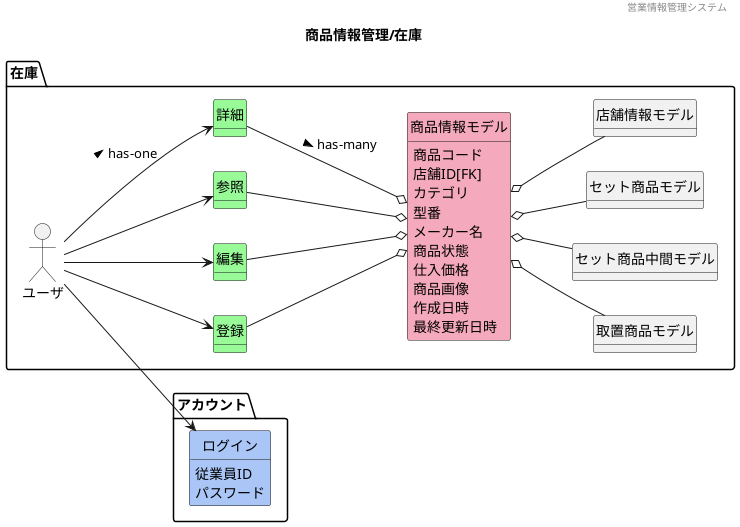 @startuml ../images/商品情報管理/在庫
' ヘッダー
header 営業情報管理システム
' タイトル
title 商品情報管理/在庫
' 
hide circle
' 
hide method
left to right direction

package "アカウント"{
    class "ログイン" #A9C6F6

}

package "在庫" {
    'ユーザや外部システム
    mix_actor "ユーザ"
    class "登録" #98fb98
    class "編集" #98fb98
    class "参照" #98fb98
    class "詳細" #98fb98
    class "商品情報モデル" #F5A9BC
    class "取置商品モデル"
    class "セット商品中間モデル"
    class "セット商品モデル"
    class "店舗情報モデル"    
}
    ' package "マスタ管理"{
    '     ' package "店舗マスタ"{}
    '     ' package "ベンチマークマスタ"{}
    ' }
    ' class "" #F5A9BC
    ' class "" #ffd700

    'モデル同士の関係
    ユーザ --> 参照
    ユーザ --> 登録
    ユーザ --> 編集
    ユーザ --> 詳細 : > has-one
    ユーザ --> ログイン
    登録 --o 商品情報モデル
    参照 --o 商品情報モデル
    編集 --o 商品情報モデル
    詳細 --o 商品情報モデル : > has-many
    商品情報モデル o-- 取置商品モデル
    商品情報モデル o-- セット商品中間モデル
    商品情報モデル o-- セット商品モデル
    商品情報モデル o-- 店舗情報モデル
    ' 商品情報モデル o-- マスタ管理
    
    'ドメインクラスの属性
    商品情報モデル : 商品コード
    商品情報モデル : 店舗ID[FK]
    商品情報モデル : カテゴリ
    商品情報モデル : 型番
    商品情報モデル : メーカー名
    商品情報モデル : 商品状態
    商品情報モデル : 仕入価格
    商品情報モデル : 商品画像
    商品情報モデル : 作成日時
    商品情報モデル : 最終更新日時
    ログイン : 従業員ID
    ログイン : パスワード




@enduml